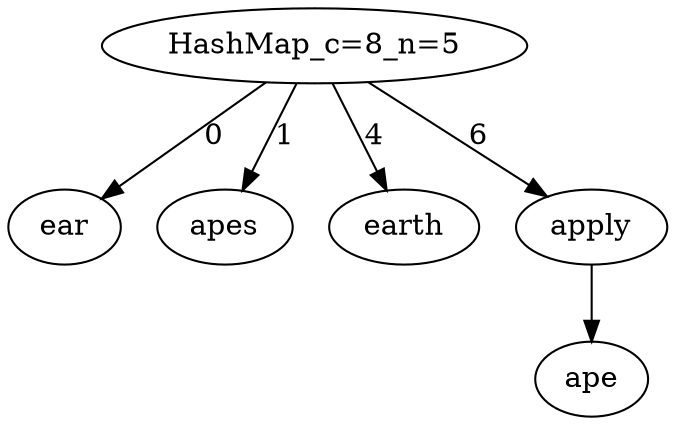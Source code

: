 digraph OurHashMap {
"HashMap_c=8_n=5"
"HashMap_c=8_n=5" -> {"ear"} [label="0"]
"HashMap_c=8_n=5" -> {"apes"} [label="1"]
"HashMap_c=8_n=5" -> {"earth"} [label="4"]
"HashMap_c=8_n=5" -> {"apply"} [label="6"]
"apply" -> {"ape"}
}
